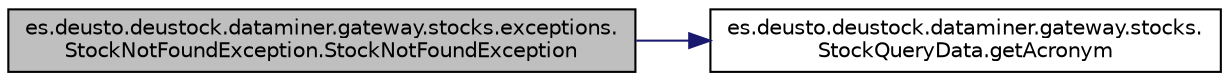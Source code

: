 digraph "es.deusto.deustock.dataminer.gateway.stocks.exceptions.StockNotFoundException.StockNotFoundException"
{
 // LATEX_PDF_SIZE
  edge [fontname="Helvetica",fontsize="10",labelfontname="Helvetica",labelfontsize="10"];
  node [fontname="Helvetica",fontsize="10",shape=record];
  rankdir="LR";
  Node1 [label="es.deusto.deustock.dataminer.gateway.stocks.exceptions.\lStockNotFoundException.StockNotFoundException",height=0.2,width=0.4,color="black", fillcolor="grey75", style="filled", fontcolor="black",tooltip=" "];
  Node1 -> Node2 [color="midnightblue",fontsize="10",style="solid",fontname="Helvetica"];
  Node2 [label="es.deusto.deustock.dataminer.gateway.stocks.\lStockQueryData.getAcronym",height=0.2,width=0.4,color="black", fillcolor="white", style="filled",URL="$classes_1_1deusto_1_1deustock_1_1dataminer_1_1gateway_1_1stocks_1_1_stock_query_data.html#a41a1cc4ff8caa13148cb09338cbe8fdc",tooltip=" "];
}
